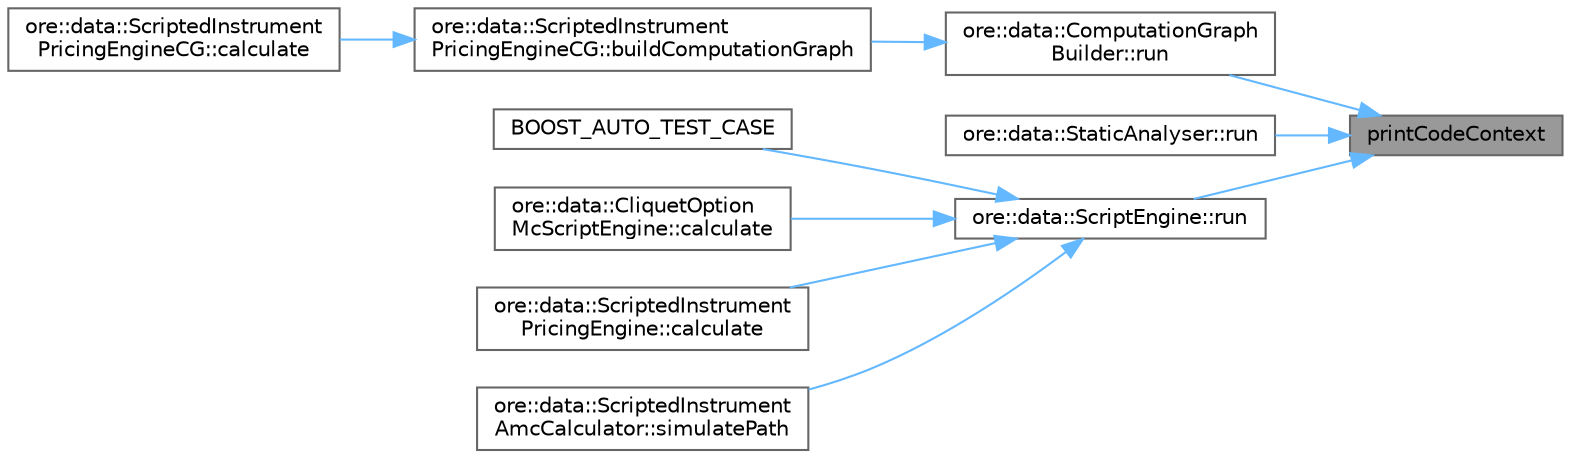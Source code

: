 digraph "printCodeContext"
{
 // INTERACTIVE_SVG=YES
 // LATEX_PDF_SIZE
  bgcolor="transparent";
  edge [fontname=Helvetica,fontsize=10,labelfontname=Helvetica,labelfontsize=10];
  node [fontname=Helvetica,fontsize=10,shape=box,height=0.2,width=0.4];
  rankdir="RL";
  Node1 [label="printCodeContext",height=0.2,width=0.4,color="gray40", fillcolor="grey60", style="filled", fontcolor="black",tooltip=" "];
  Node1 -> Node2 [dir="back",color="steelblue1",style="solid"];
  Node2 [label="ore::data::ComputationGraph\lBuilder::run",height=0.2,width=0.4,color="grey40", fillcolor="white", style="filled",URL="$classore_1_1data_1_1_computation_graph_builder.html#abba3d68d2267931401da38b708f7be34",tooltip=" "];
  Node2 -> Node3 [dir="back",color="steelblue1",style="solid"];
  Node3 [label="ore::data::ScriptedInstrument\lPricingEngineCG::buildComputationGraph",height=0.2,width=0.4,color="grey40", fillcolor="white", style="filled",URL="$classore_1_1data_1_1_scripted_instrument_pricing_engine_c_g.html#a28d7f909bffe492b808dfd3897cb1a46",tooltip=" "];
  Node3 -> Node4 [dir="back",color="steelblue1",style="solid"];
  Node4 [label="ore::data::ScriptedInstrument\lPricingEngineCG::calculate",height=0.2,width=0.4,color="grey40", fillcolor="white", style="filled",URL="$classore_1_1data_1_1_scripted_instrument_pricing_engine_c_g.html#a61eb1a24e5329ccc296715a40dc3a19a",tooltip=" "];
  Node1 -> Node5 [dir="back",color="steelblue1",style="solid"];
  Node5 [label="ore::data::StaticAnalyser::run",height=0.2,width=0.4,color="grey40", fillcolor="white", style="filled",URL="$classore_1_1data_1_1_static_analyser.html#affe0b2d5390f78f939a2c9facded7d6f",tooltip=" "];
  Node1 -> Node6 [dir="back",color="steelblue1",style="solid"];
  Node6 [label="ore::data::ScriptEngine::run",height=0.2,width=0.4,color="grey40", fillcolor="white", style="filled",URL="$classore_1_1data_1_1_script_engine.html#a048bd28a62b4dc0639f3f45cc9f192e8",tooltip=" "];
  Node6 -> Node7 [dir="back",color="steelblue1",style="solid"];
  Node7 [label="BOOST_AUTO_TEST_CASE",height=0.2,width=0.4,color="grey40", fillcolor="white", style="filled",URL="$test_2gaussiancam_8cpp.html#a6937c98e7b740f32cfe52b4bcd512744",tooltip=" "];
  Node6 -> Node8 [dir="back",color="steelblue1",style="solid"];
  Node8 [label="ore::data::CliquetOption\lMcScriptEngine::calculate",height=0.2,width=0.4,color="grey40", fillcolor="white", style="filled",URL="$classore_1_1data_1_1_cliquet_option_mc_script_engine.html#a61eb1a24e5329ccc296715a40dc3a19a",tooltip=" "];
  Node6 -> Node9 [dir="back",color="steelblue1",style="solid"];
  Node9 [label="ore::data::ScriptedInstrument\lPricingEngine::calculate",height=0.2,width=0.4,color="grey40", fillcolor="white", style="filled",URL="$classore_1_1data_1_1_scripted_instrument_pricing_engine.html#a61eb1a24e5329ccc296715a40dc3a19a",tooltip=" "];
  Node6 -> Node10 [dir="back",color="steelblue1",style="solid"];
  Node10 [label="ore::data::ScriptedInstrument\lAmcCalculator::simulatePath",height=0.2,width=0.4,color="grey40", fillcolor="white", style="filled",URL="$classore_1_1data_1_1_scripted_instrument_amc_calculator.html#a533c38ca6ccefbc695a8f80f3ef67251",tooltip=" "];
}
